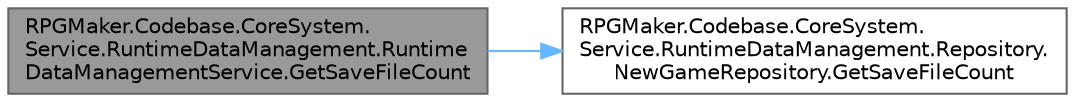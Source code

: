 digraph "RPGMaker.Codebase.CoreSystem.Service.RuntimeDataManagement.RuntimeDataManagementService.GetSaveFileCount"
{
 // LATEX_PDF_SIZE
  bgcolor="transparent";
  edge [fontname=Helvetica,fontsize=10,labelfontname=Helvetica,labelfontsize=10];
  node [fontname=Helvetica,fontsize=10,shape=box,height=0.2,width=0.4];
  rankdir="LR";
  Node1 [id="Node000001",label="RPGMaker.Codebase.CoreSystem.\lService.RuntimeDataManagement.Runtime\lDataManagementService.GetSaveFileCount",height=0.2,width=0.4,color="gray40", fillcolor="grey60", style="filled", fontcolor="black",tooltip="😁 保存ファイル回数取得"];
  Node1 -> Node2 [id="edge1_Node000001_Node000002",color="steelblue1",style="solid",tooltip=" "];
  Node2 [id="Node000002",label="RPGMaker.Codebase.CoreSystem.\lService.RuntimeDataManagement.Repository.\lNewGameRepository.GetSaveFileCount",height=0.2,width=0.4,color="grey40", fillcolor="white", style="filled",URL="$d5/d7b/class_r_p_g_maker_1_1_codebase_1_1_core_system_1_1_service_1_1_runtime_data_management_1_1_repository_1_1_new_game_repository.html#a83aa5c236644b165763887014784269d",tooltip="😁 保存ファイル回数取得"];
}
